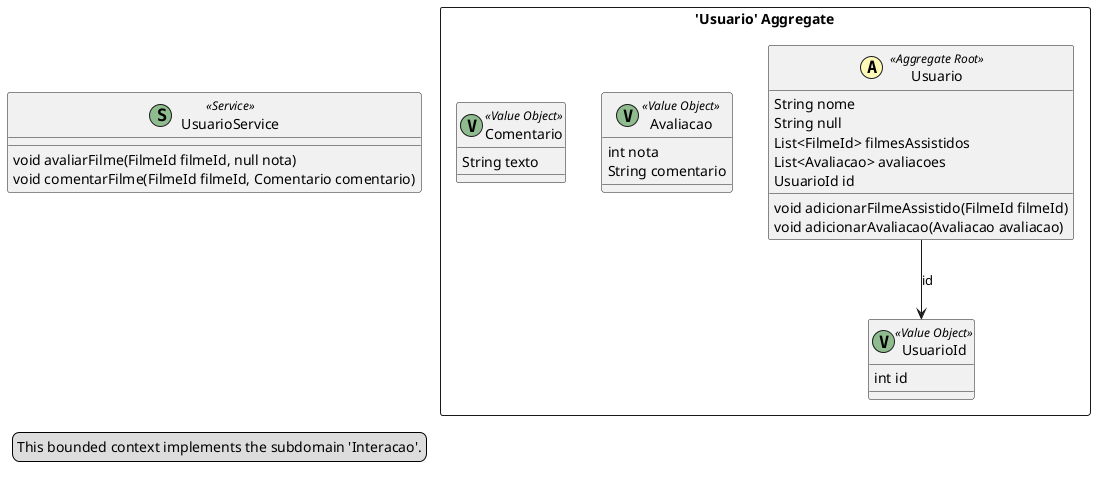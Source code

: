 @startuml

skinparam componentStyle uml2

package "'Usuario' Aggregate" <<Rectangle>> {
	class Usuario <<(A,#fffab8) Aggregate Root>> {
		String nome
		String null
		List<FilmeId> filmesAssistidos
		List<Avaliacao> avaliacoes
		UsuarioId id
		void adicionarFilmeAssistido(FilmeId filmeId)
		void adicionarAvaliacao(Avaliacao avaliacao)
	}
	class UsuarioId <<(V,DarkSeaGreen) Value Object>> {
		int id
	}
	class Avaliacao <<(V,DarkSeaGreen) Value Object>> {
		int nota
		String comentario
	}
	class Comentario <<(V,DarkSeaGreen) Value Object>> {
		String texto
	}
}
class UsuarioService <<(S,DarkSeaGreen) Service>> {
	void avaliarFilme(FilmeId filmeId, null nota)
	void comentarFilme(FilmeId filmeId, Comentario comentario)
}
Usuario --> UsuarioId : id
legend left
  This bounded context implements the subdomain 'Interacao'.
end legend


@enduml
